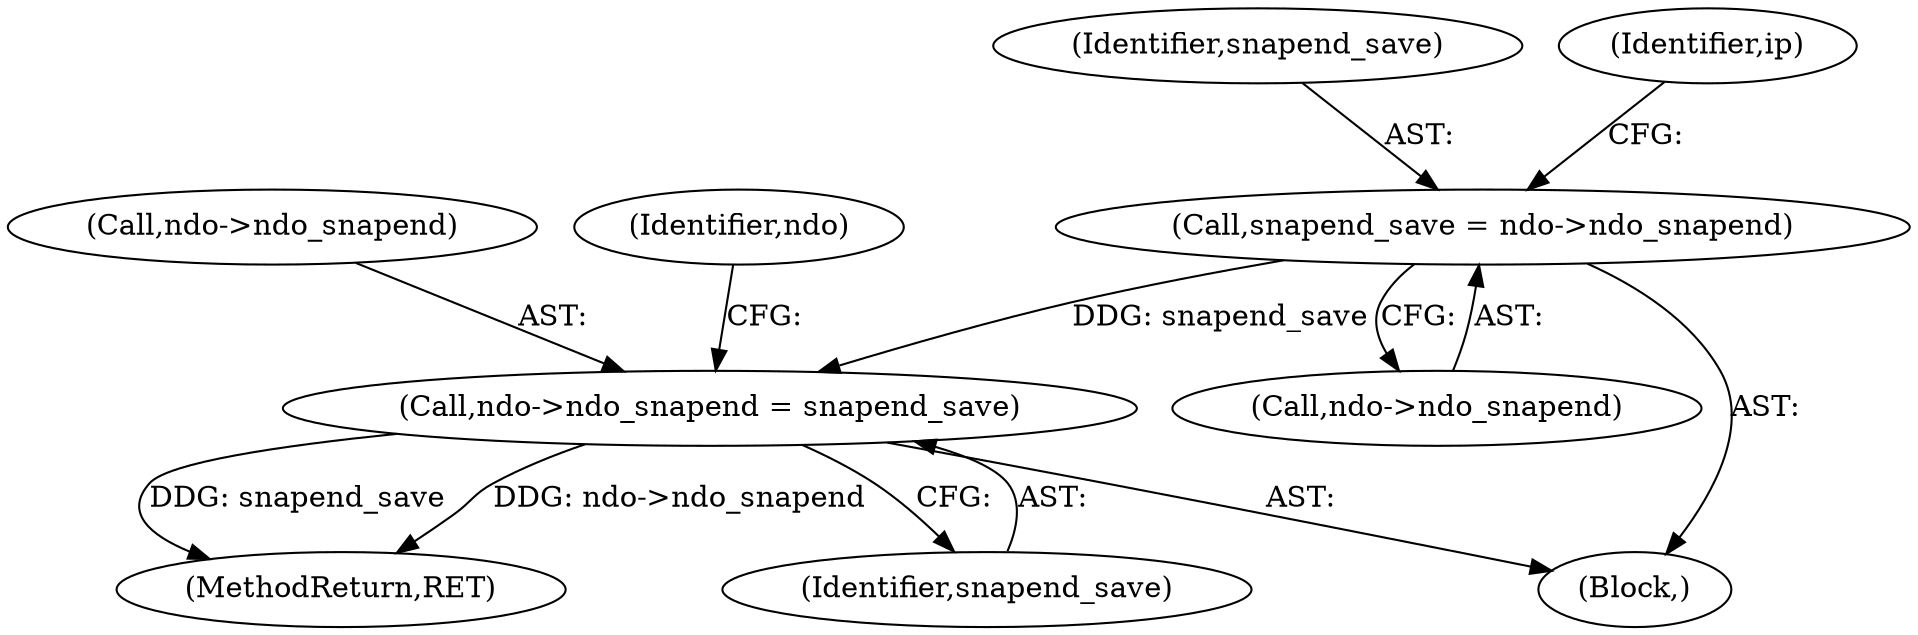 digraph "0_tcpdump_8509ef02eceb2bbb479cea10fe4a7ec6395f1a8b@pointer" {
"1000954" [label="(Call,snapend_save = ndo->ndo_snapend)"];
"1000972" [label="(Call,ndo->ndo_snapend = snapend_save)"];
"1001265" [label="(MethodReturn,RET)"];
"1000941" [label="(Block,)"];
"1000954" [label="(Call,snapend_save = ndo->ndo_snapend)"];
"1000972" [label="(Call,ndo->ndo_snapend = snapend_save)"];
"1000955" [label="(Identifier,snapend_save)"];
"1000976" [label="(Identifier,snapend_save)"];
"1000973" [label="(Call,ndo->ndo_snapend)"];
"1000956" [label="(Call,ndo->ndo_snapend)"];
"1000981" [label="(Identifier,ndo)"];
"1000962" [label="(Identifier,ip)"];
"1000954" -> "1000941"  [label="AST: "];
"1000954" -> "1000956"  [label="CFG: "];
"1000955" -> "1000954"  [label="AST: "];
"1000956" -> "1000954"  [label="AST: "];
"1000962" -> "1000954"  [label="CFG: "];
"1000954" -> "1000972"  [label="DDG: snapend_save"];
"1000972" -> "1000941"  [label="AST: "];
"1000972" -> "1000976"  [label="CFG: "];
"1000973" -> "1000972"  [label="AST: "];
"1000976" -> "1000972"  [label="AST: "];
"1000981" -> "1000972"  [label="CFG: "];
"1000972" -> "1001265"  [label="DDG: ndo->ndo_snapend"];
"1000972" -> "1001265"  [label="DDG: snapend_save"];
}
